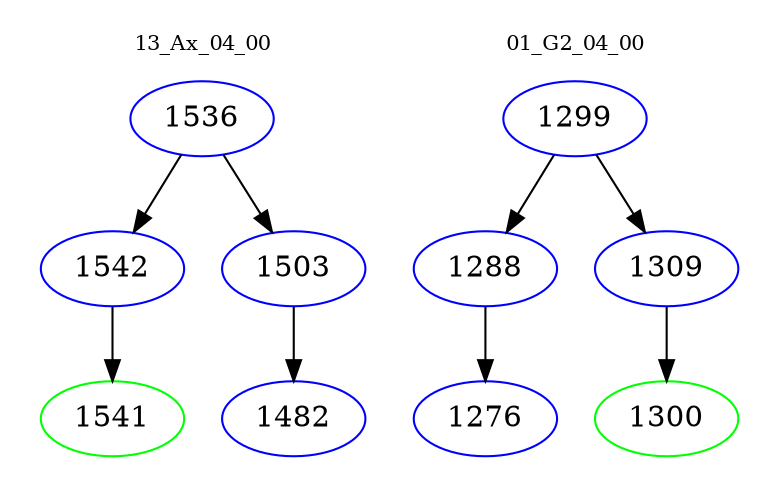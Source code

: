 digraph{
subgraph cluster_0 {
color = white
label = "13_Ax_04_00";
fontsize=10;
T0_1536 [label="1536", color="blue"]
T0_1536 -> T0_1542 [color="black"]
T0_1542 [label="1542", color="blue"]
T0_1542 -> T0_1541 [color="black"]
T0_1541 [label="1541", color="green"]
T0_1536 -> T0_1503 [color="black"]
T0_1503 [label="1503", color="blue"]
T0_1503 -> T0_1482 [color="black"]
T0_1482 [label="1482", color="blue"]
}
subgraph cluster_1 {
color = white
label = "01_G2_04_00";
fontsize=10;
T1_1299 [label="1299", color="blue"]
T1_1299 -> T1_1288 [color="black"]
T1_1288 [label="1288", color="blue"]
T1_1288 -> T1_1276 [color="black"]
T1_1276 [label="1276", color="blue"]
T1_1299 -> T1_1309 [color="black"]
T1_1309 [label="1309", color="blue"]
T1_1309 -> T1_1300 [color="black"]
T1_1300 [label="1300", color="green"]
}
}
